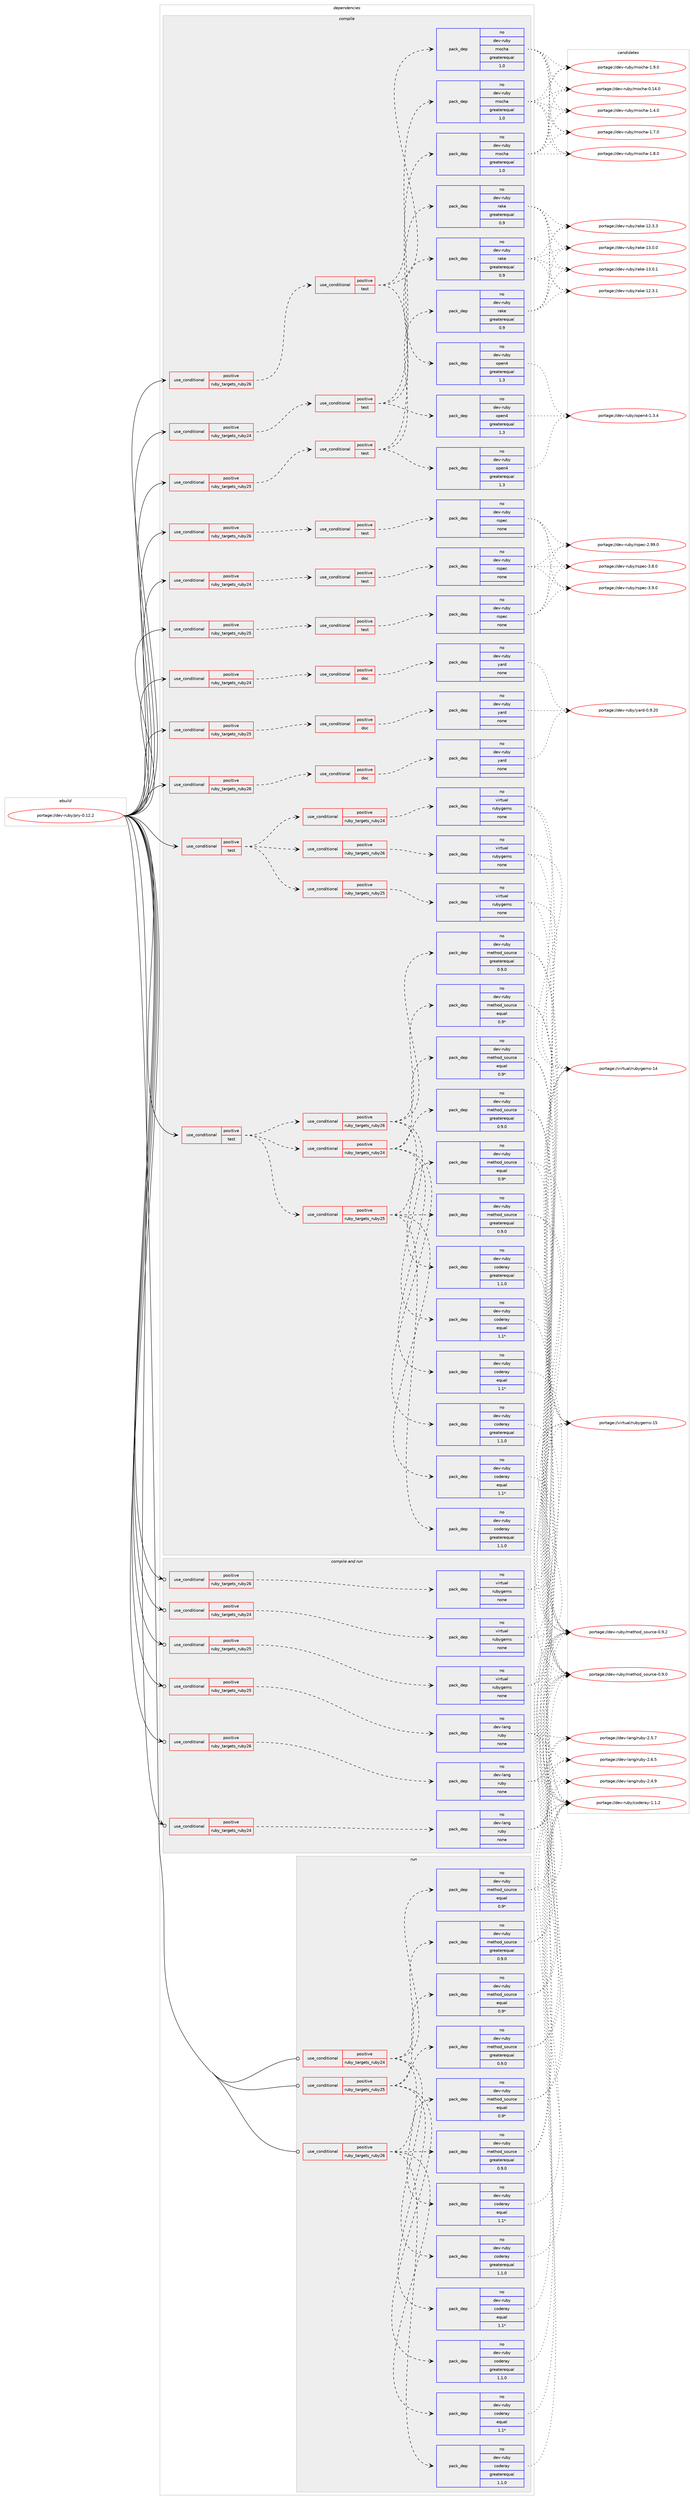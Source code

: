 digraph prolog {

# *************
# Graph options
# *************

newrank=true;
concentrate=true;
compound=true;
graph [rankdir=LR,fontname=Helvetica,fontsize=10,ranksep=1.5];#, ranksep=2.5, nodesep=0.2];
edge  [arrowhead=vee];
node  [fontname=Helvetica,fontsize=10];

# **********
# The ebuild
# **********

subgraph cluster_leftcol {
color=gray;
rank=same;
label=<<i>ebuild</i>>;
id [label="portage://dev-ruby/pry-0.12.2", color=red, width=4, href="../dev-ruby/pry-0.12.2.svg"];
}

# ****************
# The dependencies
# ****************

subgraph cluster_midcol {
color=gray;
label=<<i>dependencies</i>>;
subgraph cluster_compile {
fillcolor="#eeeeee";
style=filled;
label=<<i>compile</i>>;
subgraph cond59361 {
dependency234776 [label=<<TABLE BORDER="0" CELLBORDER="1" CELLSPACING="0" CELLPADDING="4"><TR><TD ROWSPAN="3" CELLPADDING="10">use_conditional</TD></TR><TR><TD>positive</TD></TR><TR><TD>ruby_targets_ruby24</TD></TR></TABLE>>, shape=none, color=red];
subgraph cond59362 {
dependency234777 [label=<<TABLE BORDER="0" CELLBORDER="1" CELLSPACING="0" CELLPADDING="4"><TR><TD ROWSPAN="3" CELLPADDING="10">use_conditional</TD></TR><TR><TD>positive</TD></TR><TR><TD>doc</TD></TR></TABLE>>, shape=none, color=red];
subgraph pack171870 {
dependency234778 [label=<<TABLE BORDER="0" CELLBORDER="1" CELLSPACING="0" CELLPADDING="4" WIDTH="220"><TR><TD ROWSPAN="6" CELLPADDING="30">pack_dep</TD></TR><TR><TD WIDTH="110">no</TD></TR><TR><TD>dev-ruby</TD></TR><TR><TD>yard</TD></TR><TR><TD>none</TD></TR><TR><TD></TD></TR></TABLE>>, shape=none, color=blue];
}
dependency234777:e -> dependency234778:w [weight=20,style="dashed",arrowhead="vee"];
}
dependency234776:e -> dependency234777:w [weight=20,style="dashed",arrowhead="vee"];
}
id:e -> dependency234776:w [weight=20,style="solid",arrowhead="vee"];
subgraph cond59363 {
dependency234779 [label=<<TABLE BORDER="0" CELLBORDER="1" CELLSPACING="0" CELLPADDING="4"><TR><TD ROWSPAN="3" CELLPADDING="10">use_conditional</TD></TR><TR><TD>positive</TD></TR><TR><TD>ruby_targets_ruby24</TD></TR></TABLE>>, shape=none, color=red];
subgraph cond59364 {
dependency234780 [label=<<TABLE BORDER="0" CELLBORDER="1" CELLSPACING="0" CELLPADDING="4"><TR><TD ROWSPAN="3" CELLPADDING="10">use_conditional</TD></TR><TR><TD>positive</TD></TR><TR><TD>test</TD></TR></TABLE>>, shape=none, color=red];
subgraph pack171871 {
dependency234781 [label=<<TABLE BORDER="0" CELLBORDER="1" CELLSPACING="0" CELLPADDING="4" WIDTH="220"><TR><TD ROWSPAN="6" CELLPADDING="30">pack_dep</TD></TR><TR><TD WIDTH="110">no</TD></TR><TR><TD>dev-ruby</TD></TR><TR><TD>open4</TD></TR><TR><TD>greaterequal</TD></TR><TR><TD>1.3</TD></TR></TABLE>>, shape=none, color=blue];
}
dependency234780:e -> dependency234781:w [weight=20,style="dashed",arrowhead="vee"];
subgraph pack171872 {
dependency234782 [label=<<TABLE BORDER="0" CELLBORDER="1" CELLSPACING="0" CELLPADDING="4" WIDTH="220"><TR><TD ROWSPAN="6" CELLPADDING="30">pack_dep</TD></TR><TR><TD WIDTH="110">no</TD></TR><TR><TD>dev-ruby</TD></TR><TR><TD>rake</TD></TR><TR><TD>greaterequal</TD></TR><TR><TD>0.9</TD></TR></TABLE>>, shape=none, color=blue];
}
dependency234780:e -> dependency234782:w [weight=20,style="dashed",arrowhead="vee"];
subgraph pack171873 {
dependency234783 [label=<<TABLE BORDER="0" CELLBORDER="1" CELLSPACING="0" CELLPADDING="4" WIDTH="220"><TR><TD ROWSPAN="6" CELLPADDING="30">pack_dep</TD></TR><TR><TD WIDTH="110">no</TD></TR><TR><TD>dev-ruby</TD></TR><TR><TD>mocha</TD></TR><TR><TD>greaterequal</TD></TR><TR><TD>1.0</TD></TR></TABLE>>, shape=none, color=blue];
}
dependency234780:e -> dependency234783:w [weight=20,style="dashed",arrowhead="vee"];
}
dependency234779:e -> dependency234780:w [weight=20,style="dashed",arrowhead="vee"];
}
id:e -> dependency234779:w [weight=20,style="solid",arrowhead="vee"];
subgraph cond59365 {
dependency234784 [label=<<TABLE BORDER="0" CELLBORDER="1" CELLSPACING="0" CELLPADDING="4"><TR><TD ROWSPAN="3" CELLPADDING="10">use_conditional</TD></TR><TR><TD>positive</TD></TR><TR><TD>ruby_targets_ruby24</TD></TR></TABLE>>, shape=none, color=red];
subgraph cond59366 {
dependency234785 [label=<<TABLE BORDER="0" CELLBORDER="1" CELLSPACING="0" CELLPADDING="4"><TR><TD ROWSPAN="3" CELLPADDING="10">use_conditional</TD></TR><TR><TD>positive</TD></TR><TR><TD>test</TD></TR></TABLE>>, shape=none, color=red];
subgraph pack171874 {
dependency234786 [label=<<TABLE BORDER="0" CELLBORDER="1" CELLSPACING="0" CELLPADDING="4" WIDTH="220"><TR><TD ROWSPAN="6" CELLPADDING="30">pack_dep</TD></TR><TR><TD WIDTH="110">no</TD></TR><TR><TD>dev-ruby</TD></TR><TR><TD>rspec</TD></TR><TR><TD>none</TD></TR><TR><TD></TD></TR></TABLE>>, shape=none, color=blue];
}
dependency234785:e -> dependency234786:w [weight=20,style="dashed",arrowhead="vee"];
}
dependency234784:e -> dependency234785:w [weight=20,style="dashed",arrowhead="vee"];
}
id:e -> dependency234784:w [weight=20,style="solid",arrowhead="vee"];
subgraph cond59367 {
dependency234787 [label=<<TABLE BORDER="0" CELLBORDER="1" CELLSPACING="0" CELLPADDING="4"><TR><TD ROWSPAN="3" CELLPADDING="10">use_conditional</TD></TR><TR><TD>positive</TD></TR><TR><TD>ruby_targets_ruby25</TD></TR></TABLE>>, shape=none, color=red];
subgraph cond59368 {
dependency234788 [label=<<TABLE BORDER="0" CELLBORDER="1" CELLSPACING="0" CELLPADDING="4"><TR><TD ROWSPAN="3" CELLPADDING="10">use_conditional</TD></TR><TR><TD>positive</TD></TR><TR><TD>doc</TD></TR></TABLE>>, shape=none, color=red];
subgraph pack171875 {
dependency234789 [label=<<TABLE BORDER="0" CELLBORDER="1" CELLSPACING="0" CELLPADDING="4" WIDTH="220"><TR><TD ROWSPAN="6" CELLPADDING="30">pack_dep</TD></TR><TR><TD WIDTH="110">no</TD></TR><TR><TD>dev-ruby</TD></TR><TR><TD>yard</TD></TR><TR><TD>none</TD></TR><TR><TD></TD></TR></TABLE>>, shape=none, color=blue];
}
dependency234788:e -> dependency234789:w [weight=20,style="dashed",arrowhead="vee"];
}
dependency234787:e -> dependency234788:w [weight=20,style="dashed",arrowhead="vee"];
}
id:e -> dependency234787:w [weight=20,style="solid",arrowhead="vee"];
subgraph cond59369 {
dependency234790 [label=<<TABLE BORDER="0" CELLBORDER="1" CELLSPACING="0" CELLPADDING="4"><TR><TD ROWSPAN="3" CELLPADDING="10">use_conditional</TD></TR><TR><TD>positive</TD></TR><TR><TD>ruby_targets_ruby25</TD></TR></TABLE>>, shape=none, color=red];
subgraph cond59370 {
dependency234791 [label=<<TABLE BORDER="0" CELLBORDER="1" CELLSPACING="0" CELLPADDING="4"><TR><TD ROWSPAN="3" CELLPADDING="10">use_conditional</TD></TR><TR><TD>positive</TD></TR><TR><TD>test</TD></TR></TABLE>>, shape=none, color=red];
subgraph pack171876 {
dependency234792 [label=<<TABLE BORDER="0" CELLBORDER="1" CELLSPACING="0" CELLPADDING="4" WIDTH="220"><TR><TD ROWSPAN="6" CELLPADDING="30">pack_dep</TD></TR><TR><TD WIDTH="110">no</TD></TR><TR><TD>dev-ruby</TD></TR><TR><TD>open4</TD></TR><TR><TD>greaterequal</TD></TR><TR><TD>1.3</TD></TR></TABLE>>, shape=none, color=blue];
}
dependency234791:e -> dependency234792:w [weight=20,style="dashed",arrowhead="vee"];
subgraph pack171877 {
dependency234793 [label=<<TABLE BORDER="0" CELLBORDER="1" CELLSPACING="0" CELLPADDING="4" WIDTH="220"><TR><TD ROWSPAN="6" CELLPADDING="30">pack_dep</TD></TR><TR><TD WIDTH="110">no</TD></TR><TR><TD>dev-ruby</TD></TR><TR><TD>rake</TD></TR><TR><TD>greaterequal</TD></TR><TR><TD>0.9</TD></TR></TABLE>>, shape=none, color=blue];
}
dependency234791:e -> dependency234793:w [weight=20,style="dashed",arrowhead="vee"];
subgraph pack171878 {
dependency234794 [label=<<TABLE BORDER="0" CELLBORDER="1" CELLSPACING="0" CELLPADDING="4" WIDTH="220"><TR><TD ROWSPAN="6" CELLPADDING="30">pack_dep</TD></TR><TR><TD WIDTH="110">no</TD></TR><TR><TD>dev-ruby</TD></TR><TR><TD>mocha</TD></TR><TR><TD>greaterequal</TD></TR><TR><TD>1.0</TD></TR></TABLE>>, shape=none, color=blue];
}
dependency234791:e -> dependency234794:w [weight=20,style="dashed",arrowhead="vee"];
}
dependency234790:e -> dependency234791:w [weight=20,style="dashed",arrowhead="vee"];
}
id:e -> dependency234790:w [weight=20,style="solid",arrowhead="vee"];
subgraph cond59371 {
dependency234795 [label=<<TABLE BORDER="0" CELLBORDER="1" CELLSPACING="0" CELLPADDING="4"><TR><TD ROWSPAN="3" CELLPADDING="10">use_conditional</TD></TR><TR><TD>positive</TD></TR><TR><TD>ruby_targets_ruby25</TD></TR></TABLE>>, shape=none, color=red];
subgraph cond59372 {
dependency234796 [label=<<TABLE BORDER="0" CELLBORDER="1" CELLSPACING="0" CELLPADDING="4"><TR><TD ROWSPAN="3" CELLPADDING="10">use_conditional</TD></TR><TR><TD>positive</TD></TR><TR><TD>test</TD></TR></TABLE>>, shape=none, color=red];
subgraph pack171879 {
dependency234797 [label=<<TABLE BORDER="0" CELLBORDER="1" CELLSPACING="0" CELLPADDING="4" WIDTH="220"><TR><TD ROWSPAN="6" CELLPADDING="30">pack_dep</TD></TR><TR><TD WIDTH="110">no</TD></TR><TR><TD>dev-ruby</TD></TR><TR><TD>rspec</TD></TR><TR><TD>none</TD></TR><TR><TD></TD></TR></TABLE>>, shape=none, color=blue];
}
dependency234796:e -> dependency234797:w [weight=20,style="dashed",arrowhead="vee"];
}
dependency234795:e -> dependency234796:w [weight=20,style="dashed",arrowhead="vee"];
}
id:e -> dependency234795:w [weight=20,style="solid",arrowhead="vee"];
subgraph cond59373 {
dependency234798 [label=<<TABLE BORDER="0" CELLBORDER="1" CELLSPACING="0" CELLPADDING="4"><TR><TD ROWSPAN="3" CELLPADDING="10">use_conditional</TD></TR><TR><TD>positive</TD></TR><TR><TD>ruby_targets_ruby26</TD></TR></TABLE>>, shape=none, color=red];
subgraph cond59374 {
dependency234799 [label=<<TABLE BORDER="0" CELLBORDER="1" CELLSPACING="0" CELLPADDING="4"><TR><TD ROWSPAN="3" CELLPADDING="10">use_conditional</TD></TR><TR><TD>positive</TD></TR><TR><TD>doc</TD></TR></TABLE>>, shape=none, color=red];
subgraph pack171880 {
dependency234800 [label=<<TABLE BORDER="0" CELLBORDER="1" CELLSPACING="0" CELLPADDING="4" WIDTH="220"><TR><TD ROWSPAN="6" CELLPADDING="30">pack_dep</TD></TR><TR><TD WIDTH="110">no</TD></TR><TR><TD>dev-ruby</TD></TR><TR><TD>yard</TD></TR><TR><TD>none</TD></TR><TR><TD></TD></TR></TABLE>>, shape=none, color=blue];
}
dependency234799:e -> dependency234800:w [weight=20,style="dashed",arrowhead="vee"];
}
dependency234798:e -> dependency234799:w [weight=20,style="dashed",arrowhead="vee"];
}
id:e -> dependency234798:w [weight=20,style="solid",arrowhead="vee"];
subgraph cond59375 {
dependency234801 [label=<<TABLE BORDER="0" CELLBORDER="1" CELLSPACING="0" CELLPADDING="4"><TR><TD ROWSPAN="3" CELLPADDING="10">use_conditional</TD></TR><TR><TD>positive</TD></TR><TR><TD>ruby_targets_ruby26</TD></TR></TABLE>>, shape=none, color=red];
subgraph cond59376 {
dependency234802 [label=<<TABLE BORDER="0" CELLBORDER="1" CELLSPACING="0" CELLPADDING="4"><TR><TD ROWSPAN="3" CELLPADDING="10">use_conditional</TD></TR><TR><TD>positive</TD></TR><TR><TD>test</TD></TR></TABLE>>, shape=none, color=red];
subgraph pack171881 {
dependency234803 [label=<<TABLE BORDER="0" CELLBORDER="1" CELLSPACING="0" CELLPADDING="4" WIDTH="220"><TR><TD ROWSPAN="6" CELLPADDING="30">pack_dep</TD></TR><TR><TD WIDTH="110">no</TD></TR><TR><TD>dev-ruby</TD></TR><TR><TD>open4</TD></TR><TR><TD>greaterequal</TD></TR><TR><TD>1.3</TD></TR></TABLE>>, shape=none, color=blue];
}
dependency234802:e -> dependency234803:w [weight=20,style="dashed",arrowhead="vee"];
subgraph pack171882 {
dependency234804 [label=<<TABLE BORDER="0" CELLBORDER="1" CELLSPACING="0" CELLPADDING="4" WIDTH="220"><TR><TD ROWSPAN="6" CELLPADDING="30">pack_dep</TD></TR><TR><TD WIDTH="110">no</TD></TR><TR><TD>dev-ruby</TD></TR><TR><TD>rake</TD></TR><TR><TD>greaterequal</TD></TR><TR><TD>0.9</TD></TR></TABLE>>, shape=none, color=blue];
}
dependency234802:e -> dependency234804:w [weight=20,style="dashed",arrowhead="vee"];
subgraph pack171883 {
dependency234805 [label=<<TABLE BORDER="0" CELLBORDER="1" CELLSPACING="0" CELLPADDING="4" WIDTH="220"><TR><TD ROWSPAN="6" CELLPADDING="30">pack_dep</TD></TR><TR><TD WIDTH="110">no</TD></TR><TR><TD>dev-ruby</TD></TR><TR><TD>mocha</TD></TR><TR><TD>greaterequal</TD></TR><TR><TD>1.0</TD></TR></TABLE>>, shape=none, color=blue];
}
dependency234802:e -> dependency234805:w [weight=20,style="dashed",arrowhead="vee"];
}
dependency234801:e -> dependency234802:w [weight=20,style="dashed",arrowhead="vee"];
}
id:e -> dependency234801:w [weight=20,style="solid",arrowhead="vee"];
subgraph cond59377 {
dependency234806 [label=<<TABLE BORDER="0" CELLBORDER="1" CELLSPACING="0" CELLPADDING="4"><TR><TD ROWSPAN="3" CELLPADDING="10">use_conditional</TD></TR><TR><TD>positive</TD></TR><TR><TD>ruby_targets_ruby26</TD></TR></TABLE>>, shape=none, color=red];
subgraph cond59378 {
dependency234807 [label=<<TABLE BORDER="0" CELLBORDER="1" CELLSPACING="0" CELLPADDING="4"><TR><TD ROWSPAN="3" CELLPADDING="10">use_conditional</TD></TR><TR><TD>positive</TD></TR><TR><TD>test</TD></TR></TABLE>>, shape=none, color=red];
subgraph pack171884 {
dependency234808 [label=<<TABLE BORDER="0" CELLBORDER="1" CELLSPACING="0" CELLPADDING="4" WIDTH="220"><TR><TD ROWSPAN="6" CELLPADDING="30">pack_dep</TD></TR><TR><TD WIDTH="110">no</TD></TR><TR><TD>dev-ruby</TD></TR><TR><TD>rspec</TD></TR><TR><TD>none</TD></TR><TR><TD></TD></TR></TABLE>>, shape=none, color=blue];
}
dependency234807:e -> dependency234808:w [weight=20,style="dashed",arrowhead="vee"];
}
dependency234806:e -> dependency234807:w [weight=20,style="dashed",arrowhead="vee"];
}
id:e -> dependency234806:w [weight=20,style="solid",arrowhead="vee"];
subgraph cond59379 {
dependency234809 [label=<<TABLE BORDER="0" CELLBORDER="1" CELLSPACING="0" CELLPADDING="4"><TR><TD ROWSPAN="3" CELLPADDING="10">use_conditional</TD></TR><TR><TD>positive</TD></TR><TR><TD>test</TD></TR></TABLE>>, shape=none, color=red];
subgraph cond59380 {
dependency234810 [label=<<TABLE BORDER="0" CELLBORDER="1" CELLSPACING="0" CELLPADDING="4"><TR><TD ROWSPAN="3" CELLPADDING="10">use_conditional</TD></TR><TR><TD>positive</TD></TR><TR><TD>ruby_targets_ruby24</TD></TR></TABLE>>, shape=none, color=red];
subgraph pack171885 {
dependency234811 [label=<<TABLE BORDER="0" CELLBORDER="1" CELLSPACING="0" CELLPADDING="4" WIDTH="220"><TR><TD ROWSPAN="6" CELLPADDING="30">pack_dep</TD></TR><TR><TD WIDTH="110">no</TD></TR><TR><TD>dev-ruby</TD></TR><TR><TD>coderay</TD></TR><TR><TD>greaterequal</TD></TR><TR><TD>1.1.0</TD></TR></TABLE>>, shape=none, color=blue];
}
dependency234810:e -> dependency234811:w [weight=20,style="dashed",arrowhead="vee"];
subgraph pack171886 {
dependency234812 [label=<<TABLE BORDER="0" CELLBORDER="1" CELLSPACING="0" CELLPADDING="4" WIDTH="220"><TR><TD ROWSPAN="6" CELLPADDING="30">pack_dep</TD></TR><TR><TD WIDTH="110">no</TD></TR><TR><TD>dev-ruby</TD></TR><TR><TD>coderay</TD></TR><TR><TD>equal</TD></TR><TR><TD>1.1*</TD></TR></TABLE>>, shape=none, color=blue];
}
dependency234810:e -> dependency234812:w [weight=20,style="dashed",arrowhead="vee"];
subgraph pack171887 {
dependency234813 [label=<<TABLE BORDER="0" CELLBORDER="1" CELLSPACING="0" CELLPADDING="4" WIDTH="220"><TR><TD ROWSPAN="6" CELLPADDING="30">pack_dep</TD></TR><TR><TD WIDTH="110">no</TD></TR><TR><TD>dev-ruby</TD></TR><TR><TD>method_source</TD></TR><TR><TD>greaterequal</TD></TR><TR><TD>0.9.0</TD></TR></TABLE>>, shape=none, color=blue];
}
dependency234810:e -> dependency234813:w [weight=20,style="dashed",arrowhead="vee"];
subgraph pack171888 {
dependency234814 [label=<<TABLE BORDER="0" CELLBORDER="1" CELLSPACING="0" CELLPADDING="4" WIDTH="220"><TR><TD ROWSPAN="6" CELLPADDING="30">pack_dep</TD></TR><TR><TD WIDTH="110">no</TD></TR><TR><TD>dev-ruby</TD></TR><TR><TD>method_source</TD></TR><TR><TD>equal</TD></TR><TR><TD>0.9*</TD></TR></TABLE>>, shape=none, color=blue];
}
dependency234810:e -> dependency234814:w [weight=20,style="dashed",arrowhead="vee"];
}
dependency234809:e -> dependency234810:w [weight=20,style="dashed",arrowhead="vee"];
subgraph cond59381 {
dependency234815 [label=<<TABLE BORDER="0" CELLBORDER="1" CELLSPACING="0" CELLPADDING="4"><TR><TD ROWSPAN="3" CELLPADDING="10">use_conditional</TD></TR><TR><TD>positive</TD></TR><TR><TD>ruby_targets_ruby25</TD></TR></TABLE>>, shape=none, color=red];
subgraph pack171889 {
dependency234816 [label=<<TABLE BORDER="0" CELLBORDER="1" CELLSPACING="0" CELLPADDING="4" WIDTH="220"><TR><TD ROWSPAN="6" CELLPADDING="30">pack_dep</TD></TR><TR><TD WIDTH="110">no</TD></TR><TR><TD>dev-ruby</TD></TR><TR><TD>coderay</TD></TR><TR><TD>greaterequal</TD></TR><TR><TD>1.1.0</TD></TR></TABLE>>, shape=none, color=blue];
}
dependency234815:e -> dependency234816:w [weight=20,style="dashed",arrowhead="vee"];
subgraph pack171890 {
dependency234817 [label=<<TABLE BORDER="0" CELLBORDER="1" CELLSPACING="0" CELLPADDING="4" WIDTH="220"><TR><TD ROWSPAN="6" CELLPADDING="30">pack_dep</TD></TR><TR><TD WIDTH="110">no</TD></TR><TR><TD>dev-ruby</TD></TR><TR><TD>coderay</TD></TR><TR><TD>equal</TD></TR><TR><TD>1.1*</TD></TR></TABLE>>, shape=none, color=blue];
}
dependency234815:e -> dependency234817:w [weight=20,style="dashed",arrowhead="vee"];
subgraph pack171891 {
dependency234818 [label=<<TABLE BORDER="0" CELLBORDER="1" CELLSPACING="0" CELLPADDING="4" WIDTH="220"><TR><TD ROWSPAN="6" CELLPADDING="30">pack_dep</TD></TR><TR><TD WIDTH="110">no</TD></TR><TR><TD>dev-ruby</TD></TR><TR><TD>method_source</TD></TR><TR><TD>greaterequal</TD></TR><TR><TD>0.9.0</TD></TR></TABLE>>, shape=none, color=blue];
}
dependency234815:e -> dependency234818:w [weight=20,style="dashed",arrowhead="vee"];
subgraph pack171892 {
dependency234819 [label=<<TABLE BORDER="0" CELLBORDER="1" CELLSPACING="0" CELLPADDING="4" WIDTH="220"><TR><TD ROWSPAN="6" CELLPADDING="30">pack_dep</TD></TR><TR><TD WIDTH="110">no</TD></TR><TR><TD>dev-ruby</TD></TR><TR><TD>method_source</TD></TR><TR><TD>equal</TD></TR><TR><TD>0.9*</TD></TR></TABLE>>, shape=none, color=blue];
}
dependency234815:e -> dependency234819:w [weight=20,style="dashed",arrowhead="vee"];
}
dependency234809:e -> dependency234815:w [weight=20,style="dashed",arrowhead="vee"];
subgraph cond59382 {
dependency234820 [label=<<TABLE BORDER="0" CELLBORDER="1" CELLSPACING="0" CELLPADDING="4"><TR><TD ROWSPAN="3" CELLPADDING="10">use_conditional</TD></TR><TR><TD>positive</TD></TR><TR><TD>ruby_targets_ruby26</TD></TR></TABLE>>, shape=none, color=red];
subgraph pack171893 {
dependency234821 [label=<<TABLE BORDER="0" CELLBORDER="1" CELLSPACING="0" CELLPADDING="4" WIDTH="220"><TR><TD ROWSPAN="6" CELLPADDING="30">pack_dep</TD></TR><TR><TD WIDTH="110">no</TD></TR><TR><TD>dev-ruby</TD></TR><TR><TD>coderay</TD></TR><TR><TD>greaterequal</TD></TR><TR><TD>1.1.0</TD></TR></TABLE>>, shape=none, color=blue];
}
dependency234820:e -> dependency234821:w [weight=20,style="dashed",arrowhead="vee"];
subgraph pack171894 {
dependency234822 [label=<<TABLE BORDER="0" CELLBORDER="1" CELLSPACING="0" CELLPADDING="4" WIDTH="220"><TR><TD ROWSPAN="6" CELLPADDING="30">pack_dep</TD></TR><TR><TD WIDTH="110">no</TD></TR><TR><TD>dev-ruby</TD></TR><TR><TD>coderay</TD></TR><TR><TD>equal</TD></TR><TR><TD>1.1*</TD></TR></TABLE>>, shape=none, color=blue];
}
dependency234820:e -> dependency234822:w [weight=20,style="dashed",arrowhead="vee"];
subgraph pack171895 {
dependency234823 [label=<<TABLE BORDER="0" CELLBORDER="1" CELLSPACING="0" CELLPADDING="4" WIDTH="220"><TR><TD ROWSPAN="6" CELLPADDING="30">pack_dep</TD></TR><TR><TD WIDTH="110">no</TD></TR><TR><TD>dev-ruby</TD></TR><TR><TD>method_source</TD></TR><TR><TD>greaterequal</TD></TR><TR><TD>0.9.0</TD></TR></TABLE>>, shape=none, color=blue];
}
dependency234820:e -> dependency234823:w [weight=20,style="dashed",arrowhead="vee"];
subgraph pack171896 {
dependency234824 [label=<<TABLE BORDER="0" CELLBORDER="1" CELLSPACING="0" CELLPADDING="4" WIDTH="220"><TR><TD ROWSPAN="6" CELLPADDING="30">pack_dep</TD></TR><TR><TD WIDTH="110">no</TD></TR><TR><TD>dev-ruby</TD></TR><TR><TD>method_source</TD></TR><TR><TD>equal</TD></TR><TR><TD>0.9*</TD></TR></TABLE>>, shape=none, color=blue];
}
dependency234820:e -> dependency234824:w [weight=20,style="dashed",arrowhead="vee"];
}
dependency234809:e -> dependency234820:w [weight=20,style="dashed",arrowhead="vee"];
}
id:e -> dependency234809:w [weight=20,style="solid",arrowhead="vee"];
subgraph cond59383 {
dependency234825 [label=<<TABLE BORDER="0" CELLBORDER="1" CELLSPACING="0" CELLPADDING="4"><TR><TD ROWSPAN="3" CELLPADDING="10">use_conditional</TD></TR><TR><TD>positive</TD></TR><TR><TD>test</TD></TR></TABLE>>, shape=none, color=red];
subgraph cond59384 {
dependency234826 [label=<<TABLE BORDER="0" CELLBORDER="1" CELLSPACING="0" CELLPADDING="4"><TR><TD ROWSPAN="3" CELLPADDING="10">use_conditional</TD></TR><TR><TD>positive</TD></TR><TR><TD>ruby_targets_ruby24</TD></TR></TABLE>>, shape=none, color=red];
subgraph pack171897 {
dependency234827 [label=<<TABLE BORDER="0" CELLBORDER="1" CELLSPACING="0" CELLPADDING="4" WIDTH="220"><TR><TD ROWSPAN="6" CELLPADDING="30">pack_dep</TD></TR><TR><TD WIDTH="110">no</TD></TR><TR><TD>virtual</TD></TR><TR><TD>rubygems</TD></TR><TR><TD>none</TD></TR><TR><TD></TD></TR></TABLE>>, shape=none, color=blue];
}
dependency234826:e -> dependency234827:w [weight=20,style="dashed",arrowhead="vee"];
}
dependency234825:e -> dependency234826:w [weight=20,style="dashed",arrowhead="vee"];
subgraph cond59385 {
dependency234828 [label=<<TABLE BORDER="0" CELLBORDER="1" CELLSPACING="0" CELLPADDING="4"><TR><TD ROWSPAN="3" CELLPADDING="10">use_conditional</TD></TR><TR><TD>positive</TD></TR><TR><TD>ruby_targets_ruby25</TD></TR></TABLE>>, shape=none, color=red];
subgraph pack171898 {
dependency234829 [label=<<TABLE BORDER="0" CELLBORDER="1" CELLSPACING="0" CELLPADDING="4" WIDTH="220"><TR><TD ROWSPAN="6" CELLPADDING="30">pack_dep</TD></TR><TR><TD WIDTH="110">no</TD></TR><TR><TD>virtual</TD></TR><TR><TD>rubygems</TD></TR><TR><TD>none</TD></TR><TR><TD></TD></TR></TABLE>>, shape=none, color=blue];
}
dependency234828:e -> dependency234829:w [weight=20,style="dashed",arrowhead="vee"];
}
dependency234825:e -> dependency234828:w [weight=20,style="dashed",arrowhead="vee"];
subgraph cond59386 {
dependency234830 [label=<<TABLE BORDER="0" CELLBORDER="1" CELLSPACING="0" CELLPADDING="4"><TR><TD ROWSPAN="3" CELLPADDING="10">use_conditional</TD></TR><TR><TD>positive</TD></TR><TR><TD>ruby_targets_ruby26</TD></TR></TABLE>>, shape=none, color=red];
subgraph pack171899 {
dependency234831 [label=<<TABLE BORDER="0" CELLBORDER="1" CELLSPACING="0" CELLPADDING="4" WIDTH="220"><TR><TD ROWSPAN="6" CELLPADDING="30">pack_dep</TD></TR><TR><TD WIDTH="110">no</TD></TR><TR><TD>virtual</TD></TR><TR><TD>rubygems</TD></TR><TR><TD>none</TD></TR><TR><TD></TD></TR></TABLE>>, shape=none, color=blue];
}
dependency234830:e -> dependency234831:w [weight=20,style="dashed",arrowhead="vee"];
}
dependency234825:e -> dependency234830:w [weight=20,style="dashed",arrowhead="vee"];
}
id:e -> dependency234825:w [weight=20,style="solid",arrowhead="vee"];
}
subgraph cluster_compileandrun {
fillcolor="#eeeeee";
style=filled;
label=<<i>compile and run</i>>;
subgraph cond59387 {
dependency234832 [label=<<TABLE BORDER="0" CELLBORDER="1" CELLSPACING="0" CELLPADDING="4"><TR><TD ROWSPAN="3" CELLPADDING="10">use_conditional</TD></TR><TR><TD>positive</TD></TR><TR><TD>ruby_targets_ruby24</TD></TR></TABLE>>, shape=none, color=red];
subgraph pack171900 {
dependency234833 [label=<<TABLE BORDER="0" CELLBORDER="1" CELLSPACING="0" CELLPADDING="4" WIDTH="220"><TR><TD ROWSPAN="6" CELLPADDING="30">pack_dep</TD></TR><TR><TD WIDTH="110">no</TD></TR><TR><TD>dev-lang</TD></TR><TR><TD>ruby</TD></TR><TR><TD>none</TD></TR><TR><TD></TD></TR></TABLE>>, shape=none, color=blue];
}
dependency234832:e -> dependency234833:w [weight=20,style="dashed",arrowhead="vee"];
}
id:e -> dependency234832:w [weight=20,style="solid",arrowhead="odotvee"];
subgraph cond59388 {
dependency234834 [label=<<TABLE BORDER="0" CELLBORDER="1" CELLSPACING="0" CELLPADDING="4"><TR><TD ROWSPAN="3" CELLPADDING="10">use_conditional</TD></TR><TR><TD>positive</TD></TR><TR><TD>ruby_targets_ruby24</TD></TR></TABLE>>, shape=none, color=red];
subgraph pack171901 {
dependency234835 [label=<<TABLE BORDER="0" CELLBORDER="1" CELLSPACING="0" CELLPADDING="4" WIDTH="220"><TR><TD ROWSPAN="6" CELLPADDING="30">pack_dep</TD></TR><TR><TD WIDTH="110">no</TD></TR><TR><TD>virtual</TD></TR><TR><TD>rubygems</TD></TR><TR><TD>none</TD></TR><TR><TD></TD></TR></TABLE>>, shape=none, color=blue];
}
dependency234834:e -> dependency234835:w [weight=20,style="dashed",arrowhead="vee"];
}
id:e -> dependency234834:w [weight=20,style="solid",arrowhead="odotvee"];
subgraph cond59389 {
dependency234836 [label=<<TABLE BORDER="0" CELLBORDER="1" CELLSPACING="0" CELLPADDING="4"><TR><TD ROWSPAN="3" CELLPADDING="10">use_conditional</TD></TR><TR><TD>positive</TD></TR><TR><TD>ruby_targets_ruby25</TD></TR></TABLE>>, shape=none, color=red];
subgraph pack171902 {
dependency234837 [label=<<TABLE BORDER="0" CELLBORDER="1" CELLSPACING="0" CELLPADDING="4" WIDTH="220"><TR><TD ROWSPAN="6" CELLPADDING="30">pack_dep</TD></TR><TR><TD WIDTH="110">no</TD></TR><TR><TD>dev-lang</TD></TR><TR><TD>ruby</TD></TR><TR><TD>none</TD></TR><TR><TD></TD></TR></TABLE>>, shape=none, color=blue];
}
dependency234836:e -> dependency234837:w [weight=20,style="dashed",arrowhead="vee"];
}
id:e -> dependency234836:w [weight=20,style="solid",arrowhead="odotvee"];
subgraph cond59390 {
dependency234838 [label=<<TABLE BORDER="0" CELLBORDER="1" CELLSPACING="0" CELLPADDING="4"><TR><TD ROWSPAN="3" CELLPADDING="10">use_conditional</TD></TR><TR><TD>positive</TD></TR><TR><TD>ruby_targets_ruby25</TD></TR></TABLE>>, shape=none, color=red];
subgraph pack171903 {
dependency234839 [label=<<TABLE BORDER="0" CELLBORDER="1" CELLSPACING="0" CELLPADDING="4" WIDTH="220"><TR><TD ROWSPAN="6" CELLPADDING="30">pack_dep</TD></TR><TR><TD WIDTH="110">no</TD></TR><TR><TD>virtual</TD></TR><TR><TD>rubygems</TD></TR><TR><TD>none</TD></TR><TR><TD></TD></TR></TABLE>>, shape=none, color=blue];
}
dependency234838:e -> dependency234839:w [weight=20,style="dashed",arrowhead="vee"];
}
id:e -> dependency234838:w [weight=20,style="solid",arrowhead="odotvee"];
subgraph cond59391 {
dependency234840 [label=<<TABLE BORDER="0" CELLBORDER="1" CELLSPACING="0" CELLPADDING="4"><TR><TD ROWSPAN="3" CELLPADDING="10">use_conditional</TD></TR><TR><TD>positive</TD></TR><TR><TD>ruby_targets_ruby26</TD></TR></TABLE>>, shape=none, color=red];
subgraph pack171904 {
dependency234841 [label=<<TABLE BORDER="0" CELLBORDER="1" CELLSPACING="0" CELLPADDING="4" WIDTH="220"><TR><TD ROWSPAN="6" CELLPADDING="30">pack_dep</TD></TR><TR><TD WIDTH="110">no</TD></TR><TR><TD>dev-lang</TD></TR><TR><TD>ruby</TD></TR><TR><TD>none</TD></TR><TR><TD></TD></TR></TABLE>>, shape=none, color=blue];
}
dependency234840:e -> dependency234841:w [weight=20,style="dashed",arrowhead="vee"];
}
id:e -> dependency234840:w [weight=20,style="solid",arrowhead="odotvee"];
subgraph cond59392 {
dependency234842 [label=<<TABLE BORDER="0" CELLBORDER="1" CELLSPACING="0" CELLPADDING="4"><TR><TD ROWSPAN="3" CELLPADDING="10">use_conditional</TD></TR><TR><TD>positive</TD></TR><TR><TD>ruby_targets_ruby26</TD></TR></TABLE>>, shape=none, color=red];
subgraph pack171905 {
dependency234843 [label=<<TABLE BORDER="0" CELLBORDER="1" CELLSPACING="0" CELLPADDING="4" WIDTH="220"><TR><TD ROWSPAN="6" CELLPADDING="30">pack_dep</TD></TR><TR><TD WIDTH="110">no</TD></TR><TR><TD>virtual</TD></TR><TR><TD>rubygems</TD></TR><TR><TD>none</TD></TR><TR><TD></TD></TR></TABLE>>, shape=none, color=blue];
}
dependency234842:e -> dependency234843:w [weight=20,style="dashed",arrowhead="vee"];
}
id:e -> dependency234842:w [weight=20,style="solid",arrowhead="odotvee"];
}
subgraph cluster_run {
fillcolor="#eeeeee";
style=filled;
label=<<i>run</i>>;
subgraph cond59393 {
dependency234844 [label=<<TABLE BORDER="0" CELLBORDER="1" CELLSPACING="0" CELLPADDING="4"><TR><TD ROWSPAN="3" CELLPADDING="10">use_conditional</TD></TR><TR><TD>positive</TD></TR><TR><TD>ruby_targets_ruby24</TD></TR></TABLE>>, shape=none, color=red];
subgraph pack171906 {
dependency234845 [label=<<TABLE BORDER="0" CELLBORDER="1" CELLSPACING="0" CELLPADDING="4" WIDTH="220"><TR><TD ROWSPAN="6" CELLPADDING="30">pack_dep</TD></TR><TR><TD WIDTH="110">no</TD></TR><TR><TD>dev-ruby</TD></TR><TR><TD>coderay</TD></TR><TR><TD>greaterequal</TD></TR><TR><TD>1.1.0</TD></TR></TABLE>>, shape=none, color=blue];
}
dependency234844:e -> dependency234845:w [weight=20,style="dashed",arrowhead="vee"];
subgraph pack171907 {
dependency234846 [label=<<TABLE BORDER="0" CELLBORDER="1" CELLSPACING="0" CELLPADDING="4" WIDTH="220"><TR><TD ROWSPAN="6" CELLPADDING="30">pack_dep</TD></TR><TR><TD WIDTH="110">no</TD></TR><TR><TD>dev-ruby</TD></TR><TR><TD>coderay</TD></TR><TR><TD>equal</TD></TR><TR><TD>1.1*</TD></TR></TABLE>>, shape=none, color=blue];
}
dependency234844:e -> dependency234846:w [weight=20,style="dashed",arrowhead="vee"];
subgraph pack171908 {
dependency234847 [label=<<TABLE BORDER="0" CELLBORDER="1" CELLSPACING="0" CELLPADDING="4" WIDTH="220"><TR><TD ROWSPAN="6" CELLPADDING="30">pack_dep</TD></TR><TR><TD WIDTH="110">no</TD></TR><TR><TD>dev-ruby</TD></TR><TR><TD>method_source</TD></TR><TR><TD>greaterequal</TD></TR><TR><TD>0.9.0</TD></TR></TABLE>>, shape=none, color=blue];
}
dependency234844:e -> dependency234847:w [weight=20,style="dashed",arrowhead="vee"];
subgraph pack171909 {
dependency234848 [label=<<TABLE BORDER="0" CELLBORDER="1" CELLSPACING="0" CELLPADDING="4" WIDTH="220"><TR><TD ROWSPAN="6" CELLPADDING="30">pack_dep</TD></TR><TR><TD WIDTH="110">no</TD></TR><TR><TD>dev-ruby</TD></TR><TR><TD>method_source</TD></TR><TR><TD>equal</TD></TR><TR><TD>0.9*</TD></TR></TABLE>>, shape=none, color=blue];
}
dependency234844:e -> dependency234848:w [weight=20,style="dashed",arrowhead="vee"];
}
id:e -> dependency234844:w [weight=20,style="solid",arrowhead="odot"];
subgraph cond59394 {
dependency234849 [label=<<TABLE BORDER="0" CELLBORDER="1" CELLSPACING="0" CELLPADDING="4"><TR><TD ROWSPAN="3" CELLPADDING="10">use_conditional</TD></TR><TR><TD>positive</TD></TR><TR><TD>ruby_targets_ruby25</TD></TR></TABLE>>, shape=none, color=red];
subgraph pack171910 {
dependency234850 [label=<<TABLE BORDER="0" CELLBORDER="1" CELLSPACING="0" CELLPADDING="4" WIDTH="220"><TR><TD ROWSPAN="6" CELLPADDING="30">pack_dep</TD></TR><TR><TD WIDTH="110">no</TD></TR><TR><TD>dev-ruby</TD></TR><TR><TD>coderay</TD></TR><TR><TD>greaterequal</TD></TR><TR><TD>1.1.0</TD></TR></TABLE>>, shape=none, color=blue];
}
dependency234849:e -> dependency234850:w [weight=20,style="dashed",arrowhead="vee"];
subgraph pack171911 {
dependency234851 [label=<<TABLE BORDER="0" CELLBORDER="1" CELLSPACING="0" CELLPADDING="4" WIDTH="220"><TR><TD ROWSPAN="6" CELLPADDING="30">pack_dep</TD></TR><TR><TD WIDTH="110">no</TD></TR><TR><TD>dev-ruby</TD></TR><TR><TD>coderay</TD></TR><TR><TD>equal</TD></TR><TR><TD>1.1*</TD></TR></TABLE>>, shape=none, color=blue];
}
dependency234849:e -> dependency234851:w [weight=20,style="dashed",arrowhead="vee"];
subgraph pack171912 {
dependency234852 [label=<<TABLE BORDER="0" CELLBORDER="1" CELLSPACING="0" CELLPADDING="4" WIDTH="220"><TR><TD ROWSPAN="6" CELLPADDING="30">pack_dep</TD></TR><TR><TD WIDTH="110">no</TD></TR><TR><TD>dev-ruby</TD></TR><TR><TD>method_source</TD></TR><TR><TD>greaterequal</TD></TR><TR><TD>0.9.0</TD></TR></TABLE>>, shape=none, color=blue];
}
dependency234849:e -> dependency234852:w [weight=20,style="dashed",arrowhead="vee"];
subgraph pack171913 {
dependency234853 [label=<<TABLE BORDER="0" CELLBORDER="1" CELLSPACING="0" CELLPADDING="4" WIDTH="220"><TR><TD ROWSPAN="6" CELLPADDING="30">pack_dep</TD></TR><TR><TD WIDTH="110">no</TD></TR><TR><TD>dev-ruby</TD></TR><TR><TD>method_source</TD></TR><TR><TD>equal</TD></TR><TR><TD>0.9*</TD></TR></TABLE>>, shape=none, color=blue];
}
dependency234849:e -> dependency234853:w [weight=20,style="dashed",arrowhead="vee"];
}
id:e -> dependency234849:w [weight=20,style="solid",arrowhead="odot"];
subgraph cond59395 {
dependency234854 [label=<<TABLE BORDER="0" CELLBORDER="1" CELLSPACING="0" CELLPADDING="4"><TR><TD ROWSPAN="3" CELLPADDING="10">use_conditional</TD></TR><TR><TD>positive</TD></TR><TR><TD>ruby_targets_ruby26</TD></TR></TABLE>>, shape=none, color=red];
subgraph pack171914 {
dependency234855 [label=<<TABLE BORDER="0" CELLBORDER="1" CELLSPACING="0" CELLPADDING="4" WIDTH="220"><TR><TD ROWSPAN="6" CELLPADDING="30">pack_dep</TD></TR><TR><TD WIDTH="110">no</TD></TR><TR><TD>dev-ruby</TD></TR><TR><TD>coderay</TD></TR><TR><TD>greaterequal</TD></TR><TR><TD>1.1.0</TD></TR></TABLE>>, shape=none, color=blue];
}
dependency234854:e -> dependency234855:w [weight=20,style="dashed",arrowhead="vee"];
subgraph pack171915 {
dependency234856 [label=<<TABLE BORDER="0" CELLBORDER="1" CELLSPACING="0" CELLPADDING="4" WIDTH="220"><TR><TD ROWSPAN="6" CELLPADDING="30">pack_dep</TD></TR><TR><TD WIDTH="110">no</TD></TR><TR><TD>dev-ruby</TD></TR><TR><TD>coderay</TD></TR><TR><TD>equal</TD></TR><TR><TD>1.1*</TD></TR></TABLE>>, shape=none, color=blue];
}
dependency234854:e -> dependency234856:w [weight=20,style="dashed",arrowhead="vee"];
subgraph pack171916 {
dependency234857 [label=<<TABLE BORDER="0" CELLBORDER="1" CELLSPACING="0" CELLPADDING="4" WIDTH="220"><TR><TD ROWSPAN="6" CELLPADDING="30">pack_dep</TD></TR><TR><TD WIDTH="110">no</TD></TR><TR><TD>dev-ruby</TD></TR><TR><TD>method_source</TD></TR><TR><TD>greaterequal</TD></TR><TR><TD>0.9.0</TD></TR></TABLE>>, shape=none, color=blue];
}
dependency234854:e -> dependency234857:w [weight=20,style="dashed",arrowhead="vee"];
subgraph pack171917 {
dependency234858 [label=<<TABLE BORDER="0" CELLBORDER="1" CELLSPACING="0" CELLPADDING="4" WIDTH="220"><TR><TD ROWSPAN="6" CELLPADDING="30">pack_dep</TD></TR><TR><TD WIDTH="110">no</TD></TR><TR><TD>dev-ruby</TD></TR><TR><TD>method_source</TD></TR><TR><TD>equal</TD></TR><TR><TD>0.9*</TD></TR></TABLE>>, shape=none, color=blue];
}
dependency234854:e -> dependency234858:w [weight=20,style="dashed",arrowhead="vee"];
}
id:e -> dependency234854:w [weight=20,style="solid",arrowhead="odot"];
}
}

# **************
# The candidates
# **************

subgraph cluster_choices {
rank=same;
color=gray;
label=<<i>candidates</i>>;

subgraph choice171870 {
color=black;
nodesep=1;
choiceportage1001011184511411798121471219711410045484657465048 [label="portage://dev-ruby/yard-0.9.20", color=red, width=4,href="../dev-ruby/yard-0.9.20.svg"];
dependency234778:e -> choiceportage1001011184511411798121471219711410045484657465048:w [style=dotted,weight="100"];
}
subgraph choice171871 {
color=black;
nodesep=1;
choiceportage10010111845114117981214711111210111052454946514652 [label="portage://dev-ruby/open4-1.3.4", color=red, width=4,href="../dev-ruby/open4-1.3.4.svg"];
dependency234781:e -> choiceportage10010111845114117981214711111210111052454946514652:w [style=dotted,weight="100"];
}
subgraph choice171872 {
color=black;
nodesep=1;
choiceportage1001011184511411798121471149710710145495046514649 [label="portage://dev-ruby/rake-12.3.1", color=red, width=4,href="../dev-ruby/rake-12.3.1.svg"];
choiceportage1001011184511411798121471149710710145495046514651 [label="portage://dev-ruby/rake-12.3.3", color=red, width=4,href="../dev-ruby/rake-12.3.3.svg"];
choiceportage1001011184511411798121471149710710145495146484648 [label="portage://dev-ruby/rake-13.0.0", color=red, width=4,href="../dev-ruby/rake-13.0.0.svg"];
choiceportage1001011184511411798121471149710710145495146484649 [label="portage://dev-ruby/rake-13.0.1", color=red, width=4,href="../dev-ruby/rake-13.0.1.svg"];
dependency234782:e -> choiceportage1001011184511411798121471149710710145495046514649:w [style=dotted,weight="100"];
dependency234782:e -> choiceportage1001011184511411798121471149710710145495046514651:w [style=dotted,weight="100"];
dependency234782:e -> choiceportage1001011184511411798121471149710710145495146484648:w [style=dotted,weight="100"];
dependency234782:e -> choiceportage1001011184511411798121471149710710145495146484649:w [style=dotted,weight="100"];
}
subgraph choice171873 {
color=black;
nodesep=1;
choiceportage100101118451141179812147109111991049745484649524648 [label="portage://dev-ruby/mocha-0.14.0", color=red, width=4,href="../dev-ruby/mocha-0.14.0.svg"];
choiceportage1001011184511411798121471091119910497454946524648 [label="portage://dev-ruby/mocha-1.4.0", color=red, width=4,href="../dev-ruby/mocha-1.4.0.svg"];
choiceportage1001011184511411798121471091119910497454946554648 [label="portage://dev-ruby/mocha-1.7.0", color=red, width=4,href="../dev-ruby/mocha-1.7.0.svg"];
choiceportage1001011184511411798121471091119910497454946564648 [label="portage://dev-ruby/mocha-1.8.0", color=red, width=4,href="../dev-ruby/mocha-1.8.0.svg"];
choiceportage1001011184511411798121471091119910497454946574648 [label="portage://dev-ruby/mocha-1.9.0", color=red, width=4,href="../dev-ruby/mocha-1.9.0.svg"];
dependency234783:e -> choiceportage100101118451141179812147109111991049745484649524648:w [style=dotted,weight="100"];
dependency234783:e -> choiceportage1001011184511411798121471091119910497454946524648:w [style=dotted,weight="100"];
dependency234783:e -> choiceportage1001011184511411798121471091119910497454946554648:w [style=dotted,weight="100"];
dependency234783:e -> choiceportage1001011184511411798121471091119910497454946564648:w [style=dotted,weight="100"];
dependency234783:e -> choiceportage1001011184511411798121471091119910497454946574648:w [style=dotted,weight="100"];
}
subgraph choice171874 {
color=black;
nodesep=1;
choiceportage1001011184511411798121471141151121019945504657574648 [label="portage://dev-ruby/rspec-2.99.0", color=red, width=4,href="../dev-ruby/rspec-2.99.0.svg"];
choiceportage10010111845114117981214711411511210199455146564648 [label="portage://dev-ruby/rspec-3.8.0", color=red, width=4,href="../dev-ruby/rspec-3.8.0.svg"];
choiceportage10010111845114117981214711411511210199455146574648 [label="portage://dev-ruby/rspec-3.9.0", color=red, width=4,href="../dev-ruby/rspec-3.9.0.svg"];
dependency234786:e -> choiceportage1001011184511411798121471141151121019945504657574648:w [style=dotted,weight="100"];
dependency234786:e -> choiceportage10010111845114117981214711411511210199455146564648:w [style=dotted,weight="100"];
dependency234786:e -> choiceportage10010111845114117981214711411511210199455146574648:w [style=dotted,weight="100"];
}
subgraph choice171875 {
color=black;
nodesep=1;
choiceportage1001011184511411798121471219711410045484657465048 [label="portage://dev-ruby/yard-0.9.20", color=red, width=4,href="../dev-ruby/yard-0.9.20.svg"];
dependency234789:e -> choiceportage1001011184511411798121471219711410045484657465048:w [style=dotted,weight="100"];
}
subgraph choice171876 {
color=black;
nodesep=1;
choiceportage10010111845114117981214711111210111052454946514652 [label="portage://dev-ruby/open4-1.3.4", color=red, width=4,href="../dev-ruby/open4-1.3.4.svg"];
dependency234792:e -> choiceportage10010111845114117981214711111210111052454946514652:w [style=dotted,weight="100"];
}
subgraph choice171877 {
color=black;
nodesep=1;
choiceportage1001011184511411798121471149710710145495046514649 [label="portage://dev-ruby/rake-12.3.1", color=red, width=4,href="../dev-ruby/rake-12.3.1.svg"];
choiceportage1001011184511411798121471149710710145495046514651 [label="portage://dev-ruby/rake-12.3.3", color=red, width=4,href="../dev-ruby/rake-12.3.3.svg"];
choiceportage1001011184511411798121471149710710145495146484648 [label="portage://dev-ruby/rake-13.0.0", color=red, width=4,href="../dev-ruby/rake-13.0.0.svg"];
choiceportage1001011184511411798121471149710710145495146484649 [label="portage://dev-ruby/rake-13.0.1", color=red, width=4,href="../dev-ruby/rake-13.0.1.svg"];
dependency234793:e -> choiceportage1001011184511411798121471149710710145495046514649:w [style=dotted,weight="100"];
dependency234793:e -> choiceportage1001011184511411798121471149710710145495046514651:w [style=dotted,weight="100"];
dependency234793:e -> choiceportage1001011184511411798121471149710710145495146484648:w [style=dotted,weight="100"];
dependency234793:e -> choiceportage1001011184511411798121471149710710145495146484649:w [style=dotted,weight="100"];
}
subgraph choice171878 {
color=black;
nodesep=1;
choiceportage100101118451141179812147109111991049745484649524648 [label="portage://dev-ruby/mocha-0.14.0", color=red, width=4,href="../dev-ruby/mocha-0.14.0.svg"];
choiceportage1001011184511411798121471091119910497454946524648 [label="portage://dev-ruby/mocha-1.4.0", color=red, width=4,href="../dev-ruby/mocha-1.4.0.svg"];
choiceportage1001011184511411798121471091119910497454946554648 [label="portage://dev-ruby/mocha-1.7.0", color=red, width=4,href="../dev-ruby/mocha-1.7.0.svg"];
choiceportage1001011184511411798121471091119910497454946564648 [label="portage://dev-ruby/mocha-1.8.0", color=red, width=4,href="../dev-ruby/mocha-1.8.0.svg"];
choiceportage1001011184511411798121471091119910497454946574648 [label="portage://dev-ruby/mocha-1.9.0", color=red, width=4,href="../dev-ruby/mocha-1.9.0.svg"];
dependency234794:e -> choiceportage100101118451141179812147109111991049745484649524648:w [style=dotted,weight="100"];
dependency234794:e -> choiceportage1001011184511411798121471091119910497454946524648:w [style=dotted,weight="100"];
dependency234794:e -> choiceportage1001011184511411798121471091119910497454946554648:w [style=dotted,weight="100"];
dependency234794:e -> choiceportage1001011184511411798121471091119910497454946564648:w [style=dotted,weight="100"];
dependency234794:e -> choiceportage1001011184511411798121471091119910497454946574648:w [style=dotted,weight="100"];
}
subgraph choice171879 {
color=black;
nodesep=1;
choiceportage1001011184511411798121471141151121019945504657574648 [label="portage://dev-ruby/rspec-2.99.0", color=red, width=4,href="../dev-ruby/rspec-2.99.0.svg"];
choiceportage10010111845114117981214711411511210199455146564648 [label="portage://dev-ruby/rspec-3.8.0", color=red, width=4,href="../dev-ruby/rspec-3.8.0.svg"];
choiceportage10010111845114117981214711411511210199455146574648 [label="portage://dev-ruby/rspec-3.9.0", color=red, width=4,href="../dev-ruby/rspec-3.9.0.svg"];
dependency234797:e -> choiceportage1001011184511411798121471141151121019945504657574648:w [style=dotted,weight="100"];
dependency234797:e -> choiceportage10010111845114117981214711411511210199455146564648:w [style=dotted,weight="100"];
dependency234797:e -> choiceportage10010111845114117981214711411511210199455146574648:w [style=dotted,weight="100"];
}
subgraph choice171880 {
color=black;
nodesep=1;
choiceportage1001011184511411798121471219711410045484657465048 [label="portage://dev-ruby/yard-0.9.20", color=red, width=4,href="../dev-ruby/yard-0.9.20.svg"];
dependency234800:e -> choiceportage1001011184511411798121471219711410045484657465048:w [style=dotted,weight="100"];
}
subgraph choice171881 {
color=black;
nodesep=1;
choiceportage10010111845114117981214711111210111052454946514652 [label="portage://dev-ruby/open4-1.3.4", color=red, width=4,href="../dev-ruby/open4-1.3.4.svg"];
dependency234803:e -> choiceportage10010111845114117981214711111210111052454946514652:w [style=dotted,weight="100"];
}
subgraph choice171882 {
color=black;
nodesep=1;
choiceportage1001011184511411798121471149710710145495046514649 [label="portage://dev-ruby/rake-12.3.1", color=red, width=4,href="../dev-ruby/rake-12.3.1.svg"];
choiceportage1001011184511411798121471149710710145495046514651 [label="portage://dev-ruby/rake-12.3.3", color=red, width=4,href="../dev-ruby/rake-12.3.3.svg"];
choiceportage1001011184511411798121471149710710145495146484648 [label="portage://dev-ruby/rake-13.0.0", color=red, width=4,href="../dev-ruby/rake-13.0.0.svg"];
choiceportage1001011184511411798121471149710710145495146484649 [label="portage://dev-ruby/rake-13.0.1", color=red, width=4,href="../dev-ruby/rake-13.0.1.svg"];
dependency234804:e -> choiceportage1001011184511411798121471149710710145495046514649:w [style=dotted,weight="100"];
dependency234804:e -> choiceportage1001011184511411798121471149710710145495046514651:w [style=dotted,weight="100"];
dependency234804:e -> choiceportage1001011184511411798121471149710710145495146484648:w [style=dotted,weight="100"];
dependency234804:e -> choiceportage1001011184511411798121471149710710145495146484649:w [style=dotted,weight="100"];
}
subgraph choice171883 {
color=black;
nodesep=1;
choiceportage100101118451141179812147109111991049745484649524648 [label="portage://dev-ruby/mocha-0.14.0", color=red, width=4,href="../dev-ruby/mocha-0.14.0.svg"];
choiceportage1001011184511411798121471091119910497454946524648 [label="portage://dev-ruby/mocha-1.4.0", color=red, width=4,href="../dev-ruby/mocha-1.4.0.svg"];
choiceportage1001011184511411798121471091119910497454946554648 [label="portage://dev-ruby/mocha-1.7.0", color=red, width=4,href="../dev-ruby/mocha-1.7.0.svg"];
choiceportage1001011184511411798121471091119910497454946564648 [label="portage://dev-ruby/mocha-1.8.0", color=red, width=4,href="../dev-ruby/mocha-1.8.0.svg"];
choiceportage1001011184511411798121471091119910497454946574648 [label="portage://dev-ruby/mocha-1.9.0", color=red, width=4,href="../dev-ruby/mocha-1.9.0.svg"];
dependency234805:e -> choiceportage100101118451141179812147109111991049745484649524648:w [style=dotted,weight="100"];
dependency234805:e -> choiceportage1001011184511411798121471091119910497454946524648:w [style=dotted,weight="100"];
dependency234805:e -> choiceportage1001011184511411798121471091119910497454946554648:w [style=dotted,weight="100"];
dependency234805:e -> choiceportage1001011184511411798121471091119910497454946564648:w [style=dotted,weight="100"];
dependency234805:e -> choiceportage1001011184511411798121471091119910497454946574648:w [style=dotted,weight="100"];
}
subgraph choice171884 {
color=black;
nodesep=1;
choiceportage1001011184511411798121471141151121019945504657574648 [label="portage://dev-ruby/rspec-2.99.0", color=red, width=4,href="../dev-ruby/rspec-2.99.0.svg"];
choiceportage10010111845114117981214711411511210199455146564648 [label="portage://dev-ruby/rspec-3.8.0", color=red, width=4,href="../dev-ruby/rspec-3.8.0.svg"];
choiceportage10010111845114117981214711411511210199455146574648 [label="portage://dev-ruby/rspec-3.9.0", color=red, width=4,href="../dev-ruby/rspec-3.9.0.svg"];
dependency234808:e -> choiceportage1001011184511411798121471141151121019945504657574648:w [style=dotted,weight="100"];
dependency234808:e -> choiceportage10010111845114117981214711411511210199455146564648:w [style=dotted,weight="100"];
dependency234808:e -> choiceportage10010111845114117981214711411511210199455146574648:w [style=dotted,weight="100"];
}
subgraph choice171885 {
color=black;
nodesep=1;
choiceportage1001011184511411798121479911110010111497121454946494650 [label="portage://dev-ruby/coderay-1.1.2", color=red, width=4,href="../dev-ruby/coderay-1.1.2.svg"];
dependency234811:e -> choiceportage1001011184511411798121479911110010111497121454946494650:w [style=dotted,weight="100"];
}
subgraph choice171886 {
color=black;
nodesep=1;
choiceportage1001011184511411798121479911110010111497121454946494650 [label="portage://dev-ruby/coderay-1.1.2", color=red, width=4,href="../dev-ruby/coderay-1.1.2.svg"];
dependency234812:e -> choiceportage1001011184511411798121479911110010111497121454946494650:w [style=dotted,weight="100"];
}
subgraph choice171887 {
color=black;
nodesep=1;
choiceportage1001011184511411798121471091011161041111009511511111711499101454846574648 [label="portage://dev-ruby/method_source-0.9.0", color=red, width=4,href="../dev-ruby/method_source-0.9.0.svg"];
choiceportage1001011184511411798121471091011161041111009511511111711499101454846574650 [label="portage://dev-ruby/method_source-0.9.2", color=red, width=4,href="../dev-ruby/method_source-0.9.2.svg"];
dependency234813:e -> choiceportage1001011184511411798121471091011161041111009511511111711499101454846574648:w [style=dotted,weight="100"];
dependency234813:e -> choiceportage1001011184511411798121471091011161041111009511511111711499101454846574650:w [style=dotted,weight="100"];
}
subgraph choice171888 {
color=black;
nodesep=1;
choiceportage1001011184511411798121471091011161041111009511511111711499101454846574648 [label="portage://dev-ruby/method_source-0.9.0", color=red, width=4,href="../dev-ruby/method_source-0.9.0.svg"];
choiceportage1001011184511411798121471091011161041111009511511111711499101454846574650 [label="portage://dev-ruby/method_source-0.9.2", color=red, width=4,href="../dev-ruby/method_source-0.9.2.svg"];
dependency234814:e -> choiceportage1001011184511411798121471091011161041111009511511111711499101454846574648:w [style=dotted,weight="100"];
dependency234814:e -> choiceportage1001011184511411798121471091011161041111009511511111711499101454846574650:w [style=dotted,weight="100"];
}
subgraph choice171889 {
color=black;
nodesep=1;
choiceportage1001011184511411798121479911110010111497121454946494650 [label="portage://dev-ruby/coderay-1.1.2", color=red, width=4,href="../dev-ruby/coderay-1.1.2.svg"];
dependency234816:e -> choiceportage1001011184511411798121479911110010111497121454946494650:w [style=dotted,weight="100"];
}
subgraph choice171890 {
color=black;
nodesep=1;
choiceportage1001011184511411798121479911110010111497121454946494650 [label="portage://dev-ruby/coderay-1.1.2", color=red, width=4,href="../dev-ruby/coderay-1.1.2.svg"];
dependency234817:e -> choiceportage1001011184511411798121479911110010111497121454946494650:w [style=dotted,weight="100"];
}
subgraph choice171891 {
color=black;
nodesep=1;
choiceportage1001011184511411798121471091011161041111009511511111711499101454846574648 [label="portage://dev-ruby/method_source-0.9.0", color=red, width=4,href="../dev-ruby/method_source-0.9.0.svg"];
choiceportage1001011184511411798121471091011161041111009511511111711499101454846574650 [label="portage://dev-ruby/method_source-0.9.2", color=red, width=4,href="../dev-ruby/method_source-0.9.2.svg"];
dependency234818:e -> choiceportage1001011184511411798121471091011161041111009511511111711499101454846574648:w [style=dotted,weight="100"];
dependency234818:e -> choiceportage1001011184511411798121471091011161041111009511511111711499101454846574650:w [style=dotted,weight="100"];
}
subgraph choice171892 {
color=black;
nodesep=1;
choiceportage1001011184511411798121471091011161041111009511511111711499101454846574648 [label="portage://dev-ruby/method_source-0.9.0", color=red, width=4,href="../dev-ruby/method_source-0.9.0.svg"];
choiceportage1001011184511411798121471091011161041111009511511111711499101454846574650 [label="portage://dev-ruby/method_source-0.9.2", color=red, width=4,href="../dev-ruby/method_source-0.9.2.svg"];
dependency234819:e -> choiceportage1001011184511411798121471091011161041111009511511111711499101454846574648:w [style=dotted,weight="100"];
dependency234819:e -> choiceportage1001011184511411798121471091011161041111009511511111711499101454846574650:w [style=dotted,weight="100"];
}
subgraph choice171893 {
color=black;
nodesep=1;
choiceportage1001011184511411798121479911110010111497121454946494650 [label="portage://dev-ruby/coderay-1.1.2", color=red, width=4,href="../dev-ruby/coderay-1.1.2.svg"];
dependency234821:e -> choiceportage1001011184511411798121479911110010111497121454946494650:w [style=dotted,weight="100"];
}
subgraph choice171894 {
color=black;
nodesep=1;
choiceportage1001011184511411798121479911110010111497121454946494650 [label="portage://dev-ruby/coderay-1.1.2", color=red, width=4,href="../dev-ruby/coderay-1.1.2.svg"];
dependency234822:e -> choiceportage1001011184511411798121479911110010111497121454946494650:w [style=dotted,weight="100"];
}
subgraph choice171895 {
color=black;
nodesep=1;
choiceportage1001011184511411798121471091011161041111009511511111711499101454846574648 [label="portage://dev-ruby/method_source-0.9.0", color=red, width=4,href="../dev-ruby/method_source-0.9.0.svg"];
choiceportage1001011184511411798121471091011161041111009511511111711499101454846574650 [label="portage://dev-ruby/method_source-0.9.2", color=red, width=4,href="../dev-ruby/method_source-0.9.2.svg"];
dependency234823:e -> choiceportage1001011184511411798121471091011161041111009511511111711499101454846574648:w [style=dotted,weight="100"];
dependency234823:e -> choiceportage1001011184511411798121471091011161041111009511511111711499101454846574650:w [style=dotted,weight="100"];
}
subgraph choice171896 {
color=black;
nodesep=1;
choiceportage1001011184511411798121471091011161041111009511511111711499101454846574648 [label="portage://dev-ruby/method_source-0.9.0", color=red, width=4,href="../dev-ruby/method_source-0.9.0.svg"];
choiceportage1001011184511411798121471091011161041111009511511111711499101454846574650 [label="portage://dev-ruby/method_source-0.9.2", color=red, width=4,href="../dev-ruby/method_source-0.9.2.svg"];
dependency234824:e -> choiceportage1001011184511411798121471091011161041111009511511111711499101454846574648:w [style=dotted,weight="100"];
dependency234824:e -> choiceportage1001011184511411798121471091011161041111009511511111711499101454846574650:w [style=dotted,weight="100"];
}
subgraph choice171897 {
color=black;
nodesep=1;
choiceportage118105114116117971084711411798121103101109115454952 [label="portage://virtual/rubygems-14", color=red, width=4,href="../virtual/rubygems-14.svg"];
choiceportage118105114116117971084711411798121103101109115454953 [label="portage://virtual/rubygems-15", color=red, width=4,href="../virtual/rubygems-15.svg"];
dependency234827:e -> choiceportage118105114116117971084711411798121103101109115454952:w [style=dotted,weight="100"];
dependency234827:e -> choiceportage118105114116117971084711411798121103101109115454953:w [style=dotted,weight="100"];
}
subgraph choice171898 {
color=black;
nodesep=1;
choiceportage118105114116117971084711411798121103101109115454952 [label="portage://virtual/rubygems-14", color=red, width=4,href="../virtual/rubygems-14.svg"];
choiceportage118105114116117971084711411798121103101109115454953 [label="portage://virtual/rubygems-15", color=red, width=4,href="../virtual/rubygems-15.svg"];
dependency234829:e -> choiceportage118105114116117971084711411798121103101109115454952:w [style=dotted,weight="100"];
dependency234829:e -> choiceportage118105114116117971084711411798121103101109115454953:w [style=dotted,weight="100"];
}
subgraph choice171899 {
color=black;
nodesep=1;
choiceportage118105114116117971084711411798121103101109115454952 [label="portage://virtual/rubygems-14", color=red, width=4,href="../virtual/rubygems-14.svg"];
choiceportage118105114116117971084711411798121103101109115454953 [label="portage://virtual/rubygems-15", color=red, width=4,href="../virtual/rubygems-15.svg"];
dependency234831:e -> choiceportage118105114116117971084711411798121103101109115454952:w [style=dotted,weight="100"];
dependency234831:e -> choiceportage118105114116117971084711411798121103101109115454953:w [style=dotted,weight="100"];
}
subgraph choice171900 {
color=black;
nodesep=1;
choiceportage10010111845108971101034711411798121455046524657 [label="portage://dev-lang/ruby-2.4.9", color=red, width=4,href="../dev-lang/ruby-2.4.9.svg"];
choiceportage10010111845108971101034711411798121455046534655 [label="portage://dev-lang/ruby-2.5.7", color=red, width=4,href="../dev-lang/ruby-2.5.7.svg"];
choiceportage10010111845108971101034711411798121455046544653 [label="portage://dev-lang/ruby-2.6.5", color=red, width=4,href="../dev-lang/ruby-2.6.5.svg"];
dependency234833:e -> choiceportage10010111845108971101034711411798121455046524657:w [style=dotted,weight="100"];
dependency234833:e -> choiceportage10010111845108971101034711411798121455046534655:w [style=dotted,weight="100"];
dependency234833:e -> choiceportage10010111845108971101034711411798121455046544653:w [style=dotted,weight="100"];
}
subgraph choice171901 {
color=black;
nodesep=1;
choiceportage118105114116117971084711411798121103101109115454952 [label="portage://virtual/rubygems-14", color=red, width=4,href="../virtual/rubygems-14.svg"];
choiceportage118105114116117971084711411798121103101109115454953 [label="portage://virtual/rubygems-15", color=red, width=4,href="../virtual/rubygems-15.svg"];
dependency234835:e -> choiceportage118105114116117971084711411798121103101109115454952:w [style=dotted,weight="100"];
dependency234835:e -> choiceportage118105114116117971084711411798121103101109115454953:w [style=dotted,weight="100"];
}
subgraph choice171902 {
color=black;
nodesep=1;
choiceportage10010111845108971101034711411798121455046524657 [label="portage://dev-lang/ruby-2.4.9", color=red, width=4,href="../dev-lang/ruby-2.4.9.svg"];
choiceportage10010111845108971101034711411798121455046534655 [label="portage://dev-lang/ruby-2.5.7", color=red, width=4,href="../dev-lang/ruby-2.5.7.svg"];
choiceportage10010111845108971101034711411798121455046544653 [label="portage://dev-lang/ruby-2.6.5", color=red, width=4,href="../dev-lang/ruby-2.6.5.svg"];
dependency234837:e -> choiceportage10010111845108971101034711411798121455046524657:w [style=dotted,weight="100"];
dependency234837:e -> choiceportage10010111845108971101034711411798121455046534655:w [style=dotted,weight="100"];
dependency234837:e -> choiceportage10010111845108971101034711411798121455046544653:w [style=dotted,weight="100"];
}
subgraph choice171903 {
color=black;
nodesep=1;
choiceportage118105114116117971084711411798121103101109115454952 [label="portage://virtual/rubygems-14", color=red, width=4,href="../virtual/rubygems-14.svg"];
choiceportage118105114116117971084711411798121103101109115454953 [label="portage://virtual/rubygems-15", color=red, width=4,href="../virtual/rubygems-15.svg"];
dependency234839:e -> choiceportage118105114116117971084711411798121103101109115454952:w [style=dotted,weight="100"];
dependency234839:e -> choiceportage118105114116117971084711411798121103101109115454953:w [style=dotted,weight="100"];
}
subgraph choice171904 {
color=black;
nodesep=1;
choiceportage10010111845108971101034711411798121455046524657 [label="portage://dev-lang/ruby-2.4.9", color=red, width=4,href="../dev-lang/ruby-2.4.9.svg"];
choiceportage10010111845108971101034711411798121455046534655 [label="portage://dev-lang/ruby-2.5.7", color=red, width=4,href="../dev-lang/ruby-2.5.7.svg"];
choiceportage10010111845108971101034711411798121455046544653 [label="portage://dev-lang/ruby-2.6.5", color=red, width=4,href="../dev-lang/ruby-2.6.5.svg"];
dependency234841:e -> choiceportage10010111845108971101034711411798121455046524657:w [style=dotted,weight="100"];
dependency234841:e -> choiceportage10010111845108971101034711411798121455046534655:w [style=dotted,weight="100"];
dependency234841:e -> choiceportage10010111845108971101034711411798121455046544653:w [style=dotted,weight="100"];
}
subgraph choice171905 {
color=black;
nodesep=1;
choiceportage118105114116117971084711411798121103101109115454952 [label="portage://virtual/rubygems-14", color=red, width=4,href="../virtual/rubygems-14.svg"];
choiceportage118105114116117971084711411798121103101109115454953 [label="portage://virtual/rubygems-15", color=red, width=4,href="../virtual/rubygems-15.svg"];
dependency234843:e -> choiceportage118105114116117971084711411798121103101109115454952:w [style=dotted,weight="100"];
dependency234843:e -> choiceportage118105114116117971084711411798121103101109115454953:w [style=dotted,weight="100"];
}
subgraph choice171906 {
color=black;
nodesep=1;
choiceportage1001011184511411798121479911110010111497121454946494650 [label="portage://dev-ruby/coderay-1.1.2", color=red, width=4,href="../dev-ruby/coderay-1.1.2.svg"];
dependency234845:e -> choiceportage1001011184511411798121479911110010111497121454946494650:w [style=dotted,weight="100"];
}
subgraph choice171907 {
color=black;
nodesep=1;
choiceportage1001011184511411798121479911110010111497121454946494650 [label="portage://dev-ruby/coderay-1.1.2", color=red, width=4,href="../dev-ruby/coderay-1.1.2.svg"];
dependency234846:e -> choiceportage1001011184511411798121479911110010111497121454946494650:w [style=dotted,weight="100"];
}
subgraph choice171908 {
color=black;
nodesep=1;
choiceportage1001011184511411798121471091011161041111009511511111711499101454846574648 [label="portage://dev-ruby/method_source-0.9.0", color=red, width=4,href="../dev-ruby/method_source-0.9.0.svg"];
choiceportage1001011184511411798121471091011161041111009511511111711499101454846574650 [label="portage://dev-ruby/method_source-0.9.2", color=red, width=4,href="../dev-ruby/method_source-0.9.2.svg"];
dependency234847:e -> choiceportage1001011184511411798121471091011161041111009511511111711499101454846574648:w [style=dotted,weight="100"];
dependency234847:e -> choiceportage1001011184511411798121471091011161041111009511511111711499101454846574650:w [style=dotted,weight="100"];
}
subgraph choice171909 {
color=black;
nodesep=1;
choiceportage1001011184511411798121471091011161041111009511511111711499101454846574648 [label="portage://dev-ruby/method_source-0.9.0", color=red, width=4,href="../dev-ruby/method_source-0.9.0.svg"];
choiceportage1001011184511411798121471091011161041111009511511111711499101454846574650 [label="portage://dev-ruby/method_source-0.9.2", color=red, width=4,href="../dev-ruby/method_source-0.9.2.svg"];
dependency234848:e -> choiceportage1001011184511411798121471091011161041111009511511111711499101454846574648:w [style=dotted,weight="100"];
dependency234848:e -> choiceportage1001011184511411798121471091011161041111009511511111711499101454846574650:w [style=dotted,weight="100"];
}
subgraph choice171910 {
color=black;
nodesep=1;
choiceportage1001011184511411798121479911110010111497121454946494650 [label="portage://dev-ruby/coderay-1.1.2", color=red, width=4,href="../dev-ruby/coderay-1.1.2.svg"];
dependency234850:e -> choiceportage1001011184511411798121479911110010111497121454946494650:w [style=dotted,weight="100"];
}
subgraph choice171911 {
color=black;
nodesep=1;
choiceportage1001011184511411798121479911110010111497121454946494650 [label="portage://dev-ruby/coderay-1.1.2", color=red, width=4,href="../dev-ruby/coderay-1.1.2.svg"];
dependency234851:e -> choiceportage1001011184511411798121479911110010111497121454946494650:w [style=dotted,weight="100"];
}
subgraph choice171912 {
color=black;
nodesep=1;
choiceportage1001011184511411798121471091011161041111009511511111711499101454846574648 [label="portage://dev-ruby/method_source-0.9.0", color=red, width=4,href="../dev-ruby/method_source-0.9.0.svg"];
choiceportage1001011184511411798121471091011161041111009511511111711499101454846574650 [label="portage://dev-ruby/method_source-0.9.2", color=red, width=4,href="../dev-ruby/method_source-0.9.2.svg"];
dependency234852:e -> choiceportage1001011184511411798121471091011161041111009511511111711499101454846574648:w [style=dotted,weight="100"];
dependency234852:e -> choiceportage1001011184511411798121471091011161041111009511511111711499101454846574650:w [style=dotted,weight="100"];
}
subgraph choice171913 {
color=black;
nodesep=1;
choiceportage1001011184511411798121471091011161041111009511511111711499101454846574648 [label="portage://dev-ruby/method_source-0.9.0", color=red, width=4,href="../dev-ruby/method_source-0.9.0.svg"];
choiceportage1001011184511411798121471091011161041111009511511111711499101454846574650 [label="portage://dev-ruby/method_source-0.9.2", color=red, width=4,href="../dev-ruby/method_source-0.9.2.svg"];
dependency234853:e -> choiceportage1001011184511411798121471091011161041111009511511111711499101454846574648:w [style=dotted,weight="100"];
dependency234853:e -> choiceportage1001011184511411798121471091011161041111009511511111711499101454846574650:w [style=dotted,weight="100"];
}
subgraph choice171914 {
color=black;
nodesep=1;
choiceportage1001011184511411798121479911110010111497121454946494650 [label="portage://dev-ruby/coderay-1.1.2", color=red, width=4,href="../dev-ruby/coderay-1.1.2.svg"];
dependency234855:e -> choiceportage1001011184511411798121479911110010111497121454946494650:w [style=dotted,weight="100"];
}
subgraph choice171915 {
color=black;
nodesep=1;
choiceportage1001011184511411798121479911110010111497121454946494650 [label="portage://dev-ruby/coderay-1.1.2", color=red, width=4,href="../dev-ruby/coderay-1.1.2.svg"];
dependency234856:e -> choiceportage1001011184511411798121479911110010111497121454946494650:w [style=dotted,weight="100"];
}
subgraph choice171916 {
color=black;
nodesep=1;
choiceportage1001011184511411798121471091011161041111009511511111711499101454846574648 [label="portage://dev-ruby/method_source-0.9.0", color=red, width=4,href="../dev-ruby/method_source-0.9.0.svg"];
choiceportage1001011184511411798121471091011161041111009511511111711499101454846574650 [label="portage://dev-ruby/method_source-0.9.2", color=red, width=4,href="../dev-ruby/method_source-0.9.2.svg"];
dependency234857:e -> choiceportage1001011184511411798121471091011161041111009511511111711499101454846574648:w [style=dotted,weight="100"];
dependency234857:e -> choiceportage1001011184511411798121471091011161041111009511511111711499101454846574650:w [style=dotted,weight="100"];
}
subgraph choice171917 {
color=black;
nodesep=1;
choiceportage1001011184511411798121471091011161041111009511511111711499101454846574648 [label="portage://dev-ruby/method_source-0.9.0", color=red, width=4,href="../dev-ruby/method_source-0.9.0.svg"];
choiceportage1001011184511411798121471091011161041111009511511111711499101454846574650 [label="portage://dev-ruby/method_source-0.9.2", color=red, width=4,href="../dev-ruby/method_source-0.9.2.svg"];
dependency234858:e -> choiceportage1001011184511411798121471091011161041111009511511111711499101454846574648:w [style=dotted,weight="100"];
dependency234858:e -> choiceportage1001011184511411798121471091011161041111009511511111711499101454846574650:w [style=dotted,weight="100"];
}
}

}
